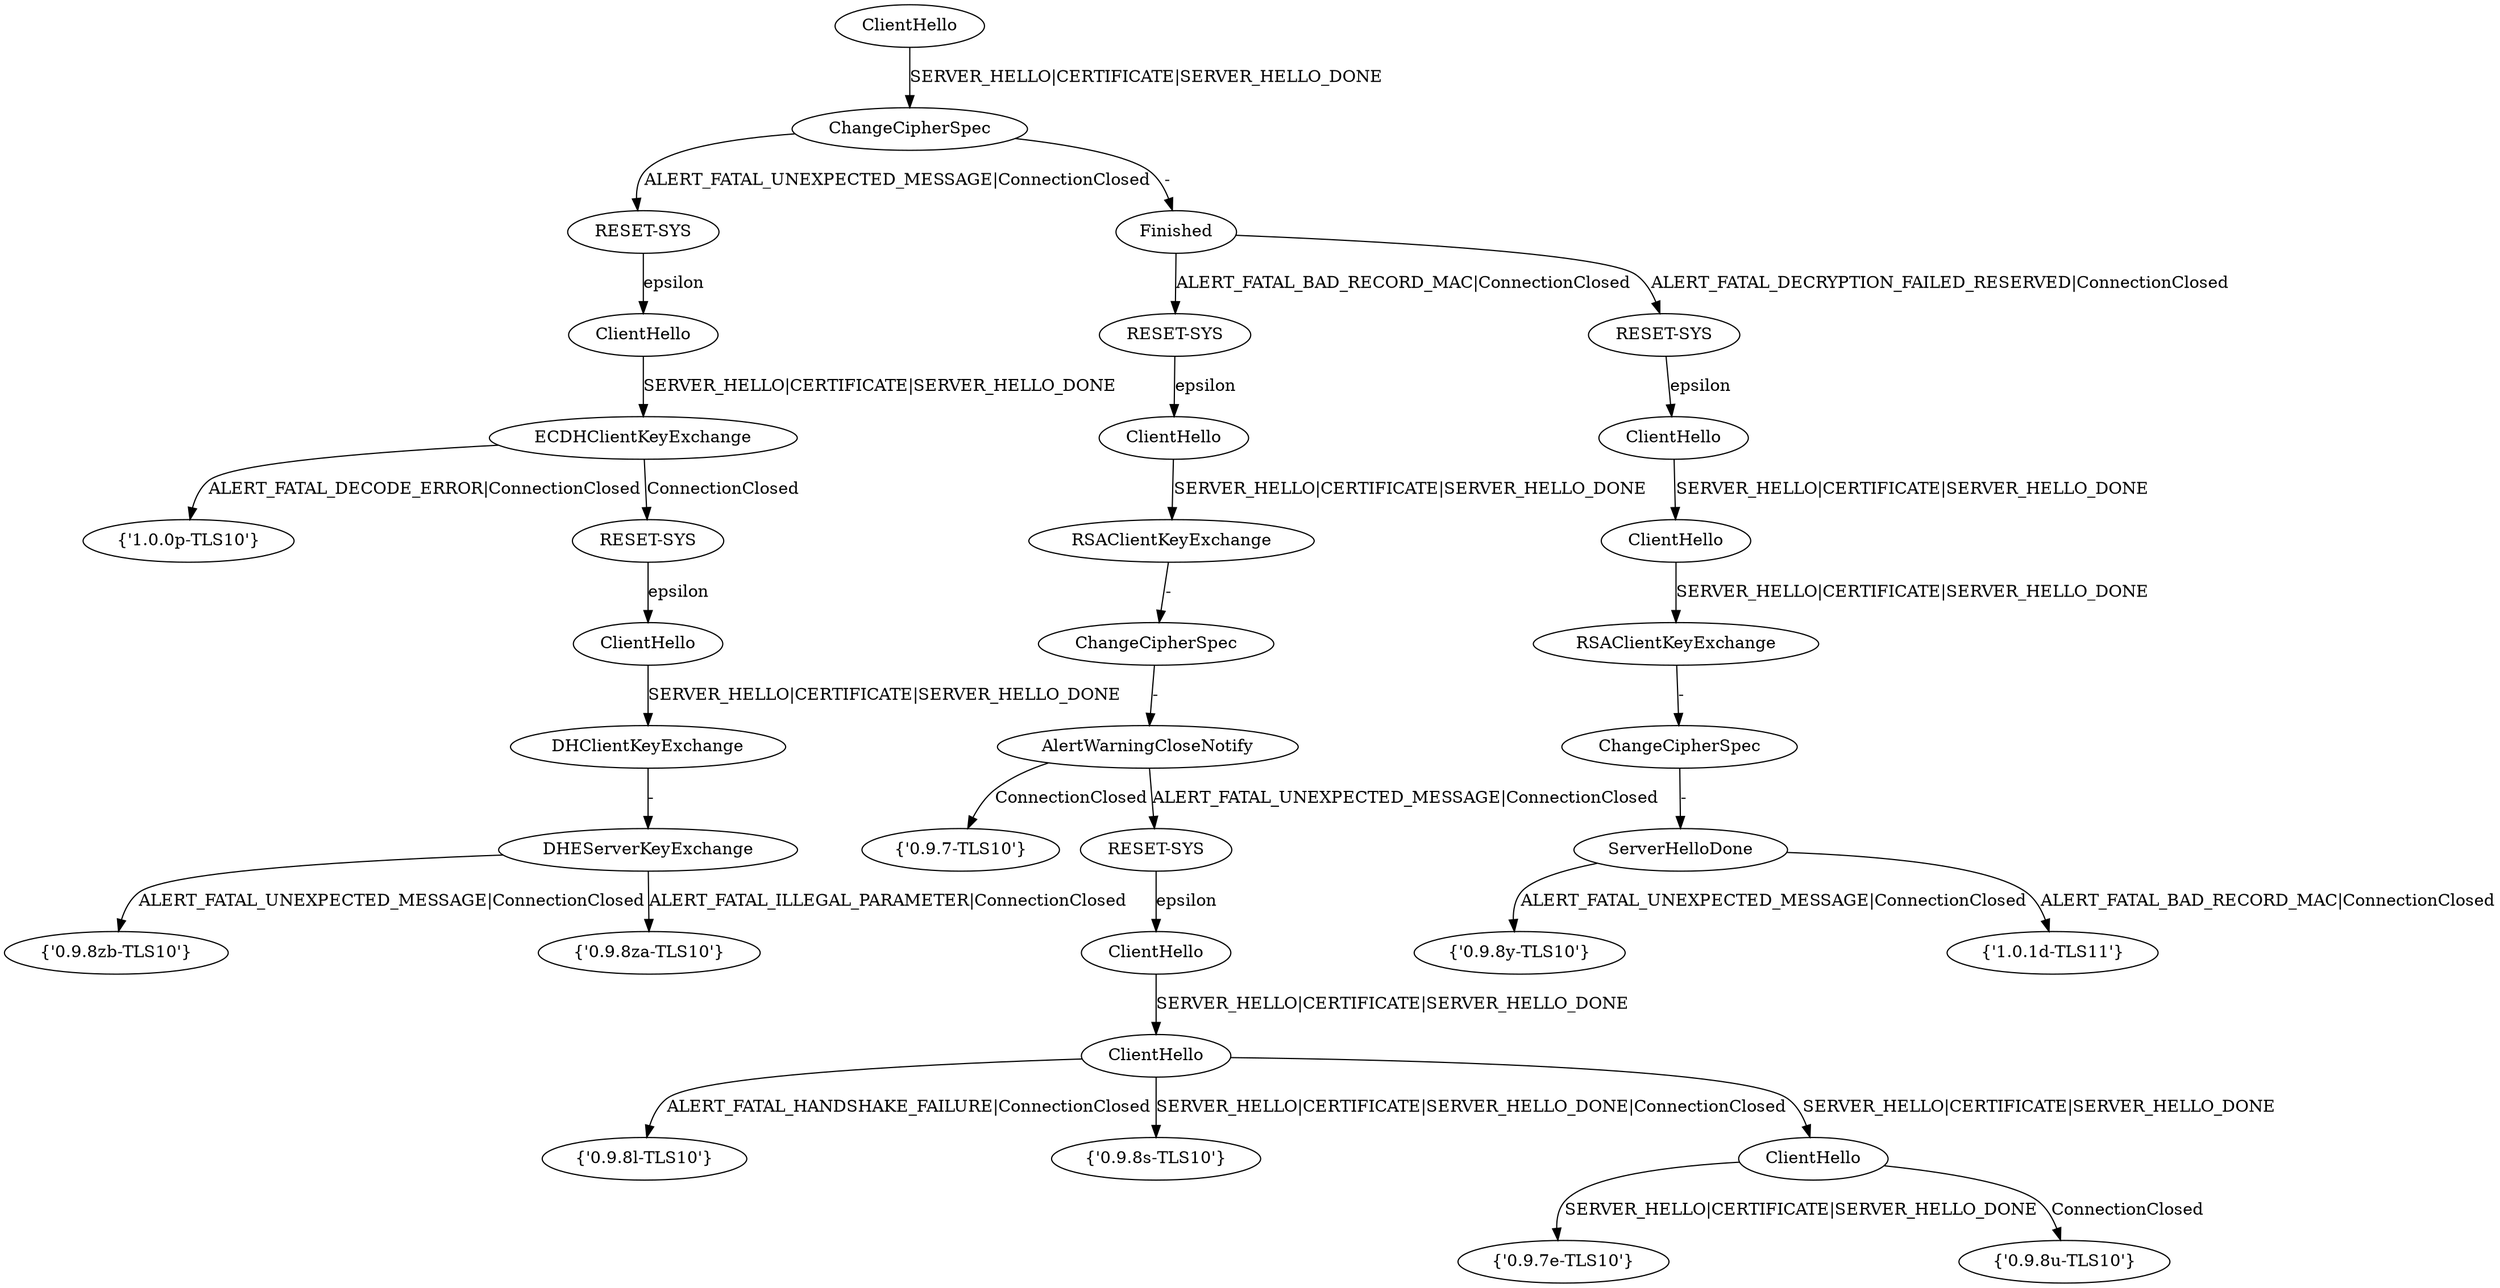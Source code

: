 digraph "" {
	node [label="\N"];
	a0	[label=ClientHello];
	a1	[label=ChangeCipherSpec];
	a0 -> a1	[key=0,
		label="SERVER_HELLO|CERTIFICATE|SERVER_HELLO_DONE"];
	a23	[label="RESET-SYS"];
	a1 -> a23	[key=0,
		label="ALERT_FATAL_UNEXPECTED_MESSAGE|ConnectionClosed"];
	a66	[label=Finished];
	a1 -> a66	[key=0,
		label="-"];
	a24	[label=ClientHello];
	a23 -> a24	[key=0,
		label=epsilon];
	a25	[label=ECDHClientKeyExchange];
	a24 -> a25	[key=0,
		label="SERVER_HELLO|CERTIFICATE|SERVER_HELLO_DONE"];
	a26	[label="{'1.0.0p-TLS10'}"];
	a25 -> a26	[key=0,
		label="ALERT_FATAL_DECODE_ERROR|ConnectionClosed"];
	a320	[label="RESET-SYS"];
	a25 -> a320	[key=0,
		label=ConnectionClosed];
	a72	[label="RESET-SYS"];
	a66 -> a72	[key=0,
		label="ALERT_FATAL_BAD_RECORD_MAC|ConnectionClosed"];
	a217	[label="RESET-SYS"];
	a66 -> a217	[key=0,
		label="ALERT_FATAL_DECRYPTION_FAILED_RESERVED|ConnectionClosed"];
	a73	[label=ClientHello];
	a72 -> a73	[key=0,
		label=epsilon];
	a74	[label=RSAClientKeyExchange];
	a73 -> a74	[key=0,
		label="SERVER_HELLO|CERTIFICATE|SERVER_HELLO_DONE"];
	a228	[label=ChangeCipherSpec];
	a74 -> a228	[key=0,
		label="-"];
	a218	[label=ClientHello];
	a217 -> a218	[key=0,
		label=epsilon];
	a219	[label=ClientHello];
	a218 -> a219	[key=0,
		label="SERVER_HELLO|CERTIFICATE|SERVER_HELLO_DONE"];
	a350	[label=RSAClientKeyExchange];
	a219 -> a350	[key=0,
		label="SERVER_HELLO|CERTIFICATE|SERVER_HELLO_DONE"];
	a229	[label=AlertWarningCloseNotify];
	a228 -> a229	[key=0,
		label="-"];
	a230	[label="{'0.9.7-TLS10'}"];
	a229 -> a230	[key=0,
		label=ConnectionClosed];
	a641	[label="RESET-SYS"];
	a229 -> a641	[key=0,
		label="ALERT_FATAL_UNEXPECTED_MESSAGE|ConnectionClosed"];
	a321	[label=ClientHello];
	a320 -> a321	[key=0,
		label=epsilon];
	a322	[label=DHClientKeyExchange];
	a321 -> a322	[key=0,
		label="SERVER_HELLO|CERTIFICATE|SERVER_HELLO_DONE"];
	a323	[label=DHEServerKeyExchange];
	a322 -> a323	[key=0,
		label="-"];
	a324	[label="{'0.9.8zb-TLS10'}"];
	a323 -> a324	[key=0,
		label="ALERT_FATAL_UNEXPECTED_MESSAGE|ConnectionClosed"];
	a325	[label="{'0.9.8za-TLS10'}"];
	a323 -> a325	[key=0,
		label="ALERT_FATAL_ILLEGAL_PARAMETER|ConnectionClosed"];
	a351	[label=ChangeCipherSpec];
	a350 -> a351	[key=0,
		label="-"];
	a352	[label=ServerHelloDone];
	a351 -> a352	[key=0,
		label="-"];
	a357	[label="{'0.9.8y-TLS10'}"];
	a352 -> a357	[key=0,
		label="ALERT_FATAL_UNEXPECTED_MESSAGE|ConnectionClosed"];
	a358	[label="{'1.0.1d-TLS11'}"];
	a352 -> a358	[key=0,
		label="ALERT_FATAL_BAD_RECORD_MAC|ConnectionClosed"];
	a642	[label=ClientHello];
	a641 -> a642	[key=0,
		label=epsilon];
	a643	[label=ClientHello];
	a642 -> a643	[key=0,
		label="SERVER_HELLO|CERTIFICATE|SERVER_HELLO_DONE"];
	a644	[label="{'0.9.8l-TLS10'}"];
	a643 -> a644	[key=0,
		label="ALERT_FATAL_HANDSHAKE_FAILURE|ConnectionClosed"];
	a645	[label="{'0.9.8s-TLS10'}"];
	a643 -> a645	[key=0,
		label="SERVER_HELLO|CERTIFICATE|SERVER_HELLO_DONE|ConnectionClosed"];
	a761	[label=ClientHello];
	a643 -> a761	[key=0,
		label="SERVER_HELLO|CERTIFICATE|SERVER_HELLO_DONE"];
	a762	[label="{'0.9.7e-TLS10'}"];
	a761 -> a762	[key=0,
		label="SERVER_HELLO|CERTIFICATE|SERVER_HELLO_DONE"];
	a763	[label="{'0.9.8u-TLS10'}"];
	a761 -> a763	[key=0,
		label=ConnectionClosed];
}
